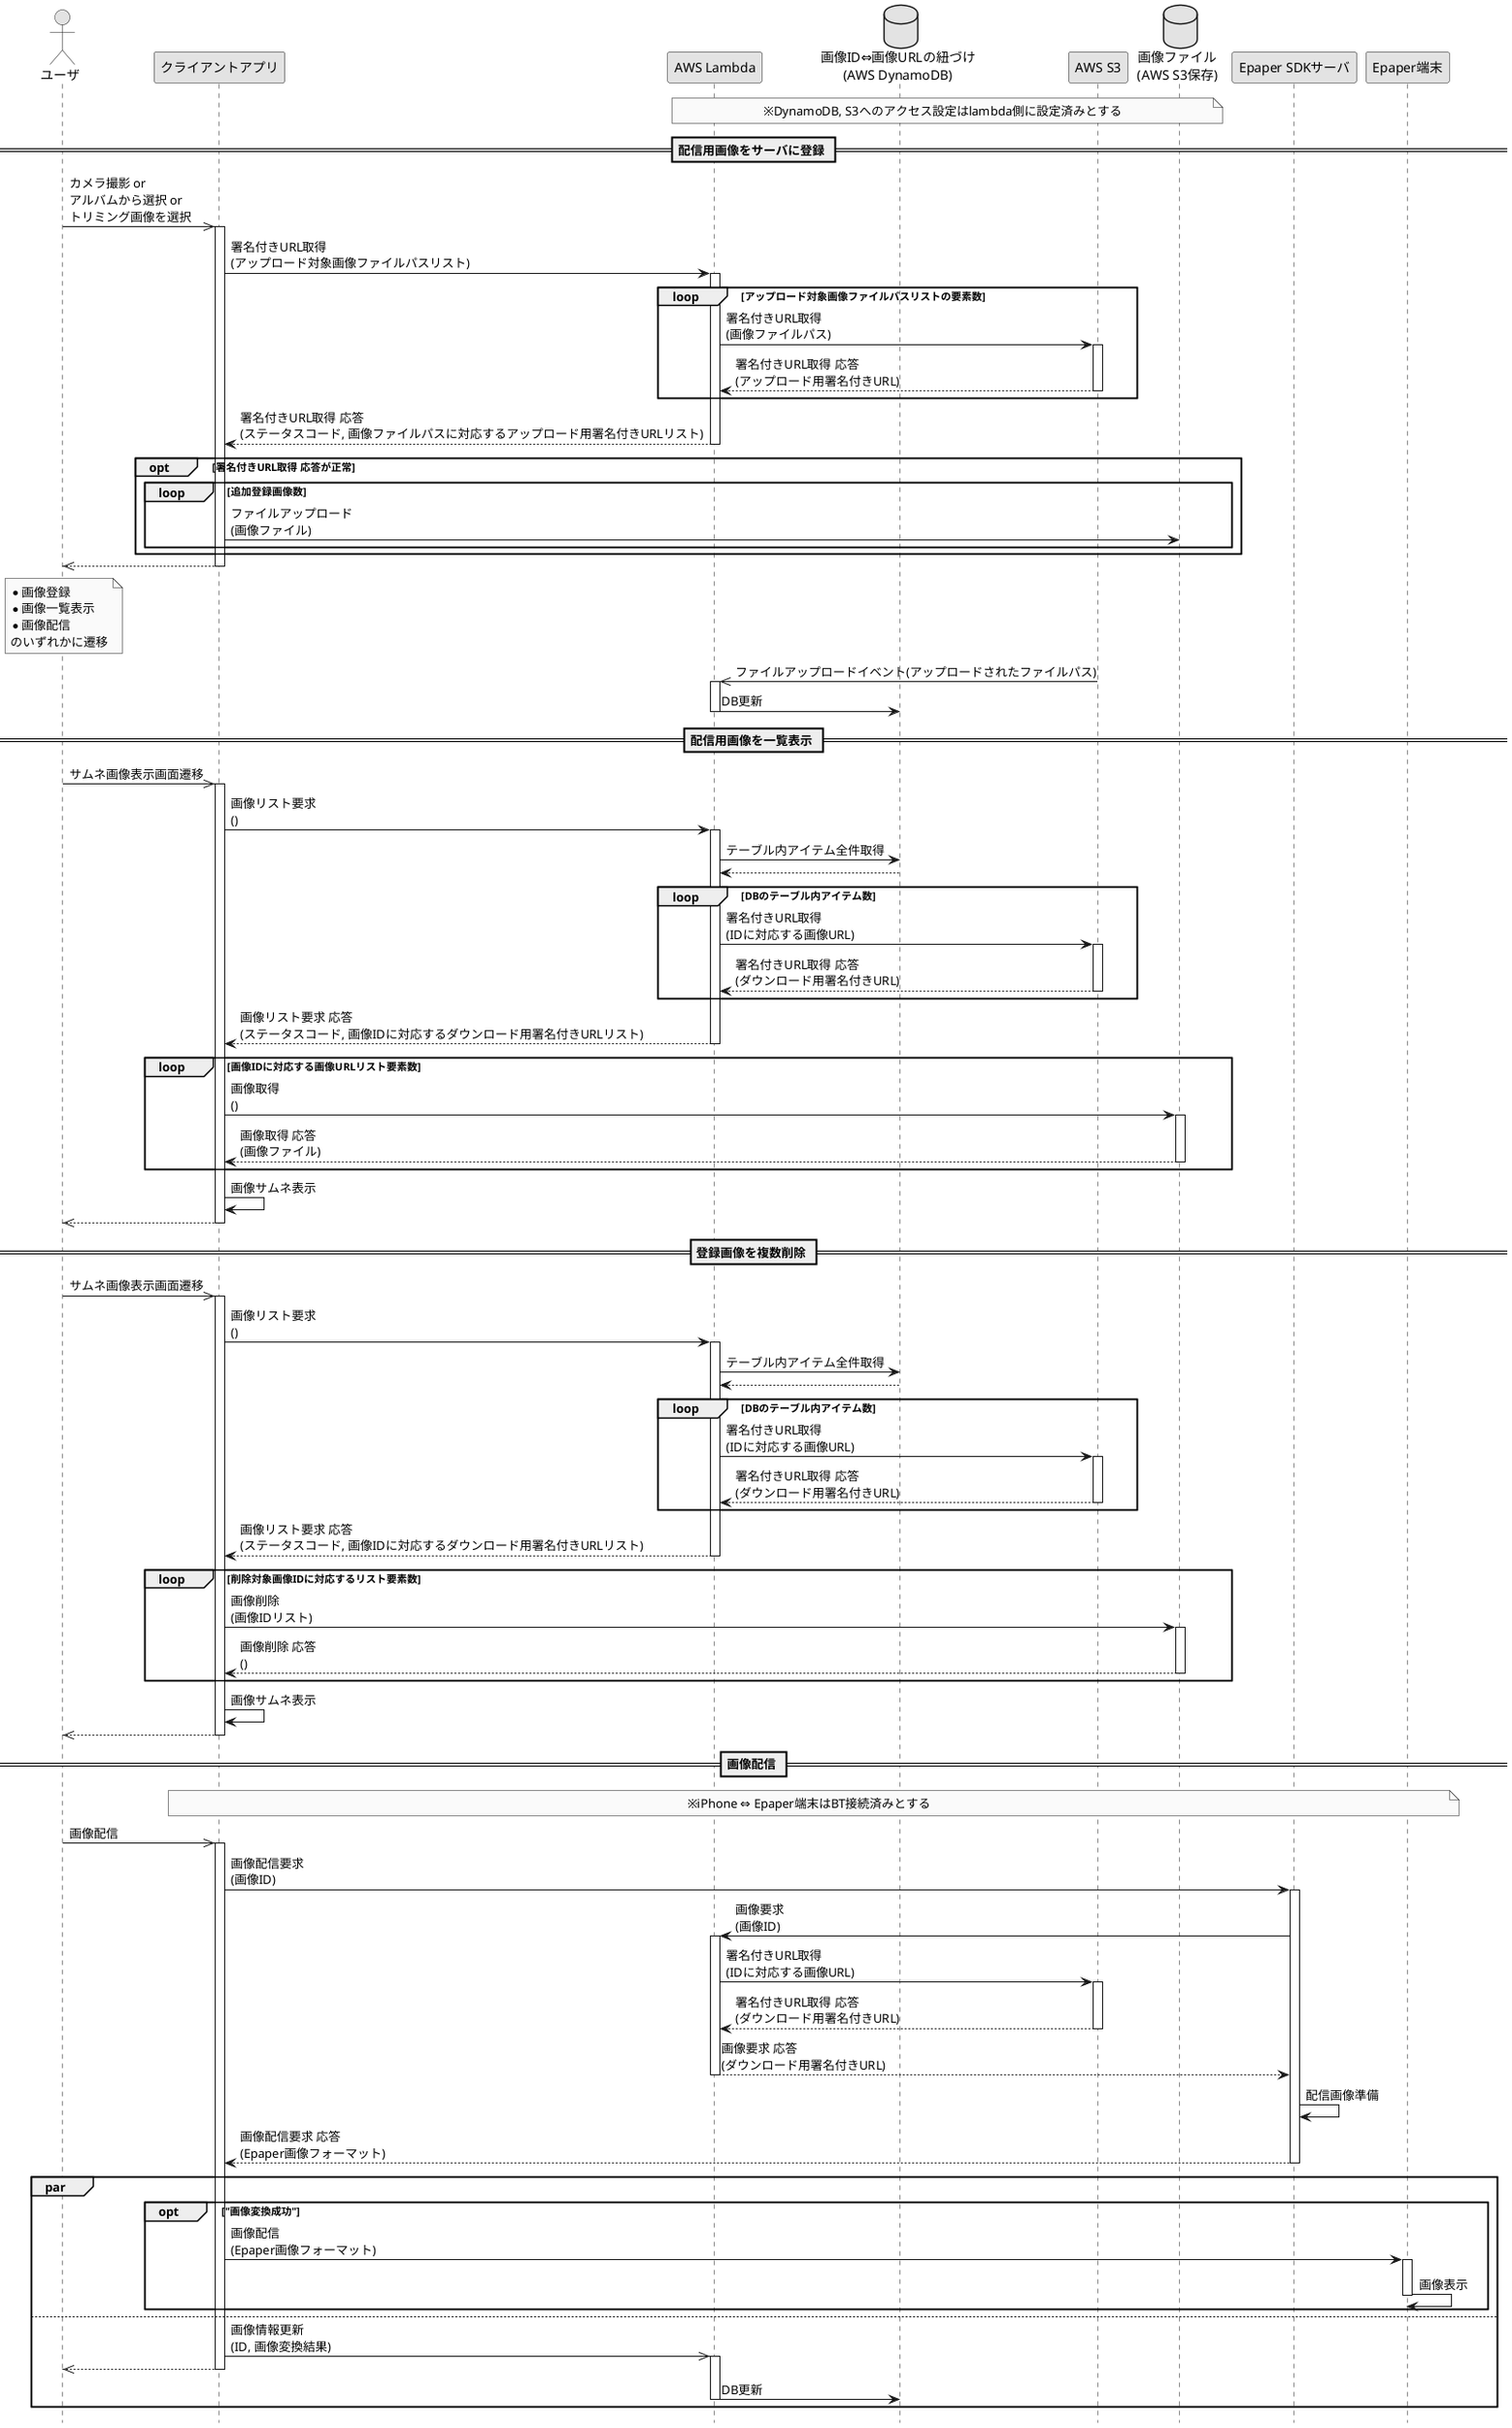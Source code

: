 @startuml ESLアプリサーバシーケンス図
skinparam Monochrome true
hide footbox

actor "ユーザ" as user
participant "クライアントアプリ" as cltapp
participant "AWS Lambda" as aws_lambda
database "画像ID⇔画像URLの紐づけ\n(AWS DynamoDB)" as hash_table
participant "AWS S3" as aws_s3
database "画像ファイル\n(AWS S3保存)" as imageDatas
participant "Epaper SDKサーバ" as sdksrv
participant "Epaper端末" as epaper

note over aws_lambda, imageDatas
    ※DynamoDB, S3へのアクセス設定はlambda側に設定済みとする
end note

== 配信用画像をサーバに登録 ==
user ->> cltapp ++ : カメラ撮影 or\nアルバムから選択 or\nトリミング画像を選択
cltapp -> aws_lambda ++ : 署名付きURL取得\n(アップロード対象画像ファイルパスリスト)

loop アップロード対象画像ファイルパスリストの要素数
    aws_lambda -> aws_s3 ++ : 署名付きURL取得\n(画像ファイルパス)
    aws_lambda <-- aws_s3 -- : 署名付きURL取得 応答\n(アップロード用署名付きURL)
end
cltapp <-- aws_lambda -- : 署名付きURL取得 応答\n(ステータスコード, 画像ファイルパスに対応するアップロード用署名付きURLリスト)

opt 署名付きURL取得 応答が正常
    loop 追加登録画像数
        cltapp -> imageDatas : ファイルアップロード\n(画像ファイル)
    end
end
user <<-- cltapp --
note over user
    * 画像登録
    * 画像一覧表示
    * 画像配信
    のいずれかに遷移
end note

aws_s3 ->> aws_lambda ++ : ファイルアップロードイベント(アップロードされたファイルパス)
aws_lambda -> hash_table : DB更新
deactivate aws_lambda


== 配信用画像を一覧表示 ==
user ->> cltapp ++ : サムネ画像表示画面遷移
cltapp -> aws_lambda ++ : 画像リスト要求\n()
aws_lambda -> hash_table : テーブル内アイテム全件取得
aws_lambda <-- hash_table
loop DBのテーブル内アイテム数
    aws_lambda -> aws_s3 ++ : 署名付きURL取得\n(IDに対応する画像URL)
    aws_lambda <-- aws_s3 -- : 署名付きURL取得 応答\n(ダウンロード用署名付きURL)
end
cltapp <-- aws_lambda -- : 画像リスト要求 応答\n(ステータスコード, 画像IDに対応するダウンロード用署名付きURLリスト)
loop 画像IDに対応する画像URLリスト要素数
    cltapp -> imageDatas ++ : 画像取得\n()
    cltapp <-- imageDatas -- : 画像取得 応答\n(画像ファイル)
end
cltapp -> cltapp : 画像サムネ表示
user <<-- cltapp --

== 登録画像を複数削除 ==
user ->> cltapp ++ : サムネ画像表示画面遷移
cltapp -> aws_lambda ++ : 画像リスト要求\n()
aws_lambda -> hash_table : テーブル内アイテム全件取得
aws_lambda <-- hash_table
loop DBのテーブル内アイテム数
    aws_lambda -> aws_s3 ++ : 署名付きURL取得\n(IDに対応する画像URL)
    aws_lambda <-- aws_s3 -- : 署名付きURL取得 応答\n(ダウンロード用署名付きURL)
end
cltapp <-- aws_lambda -- : 画像リスト要求 応答\n(ステータスコード, 画像IDに対応するダウンロード用署名付きURLリスト)
loop 削除対象画像IDに対応するリスト要素数
    cltapp -> imageDatas ++ : 画像削除\n(画像IDリスト)
    cltapp <-- imageDatas -- : 画像削除 応答\n()
end
cltapp -> cltapp : 画像サムネ表示
user <<-- cltapp --

== 画像配信 ==
note over cltapp, epaper
    ※iPhone ⇔ Epaper端末はBT接続済みとする
end note
user ->> cltapp ++ : 画像配信
cltapp -> sdksrv ++ : 画像配信要求\n(画像ID)
sdksrv -> aws_lambda ++ : 画像要求\n(画像ID)
aws_lambda -> aws_s3 ++ : 署名付きURL取得\n(IDに対応する画像URL)
aws_lambda <-- aws_s3 -- : 署名付きURL取得 応答\n(ダウンロード用署名付きURL)
sdksrv <-- aws_lambda -- : 画像要求 応答\n(ダウンロード用署名付きURL)
sdksrv -> sdksrv : 配信画像準備
cltapp <-- sdksrv -- : 画像配信要求 応答\n(Epaper画像フォーマット)
par
    opt "画像変換成功"
        cltapp -> epaper ++ : 画像配信\n(Epaper画像フォーマット)
        epaper -> epaper -- : 画像表示
    end
else
    cltapp ->> aws_lambda ++ : 画像情報更新\n(ID, 画像変換結果)
    user <<-- cltapp --
    aws_lambda -> hash_table : DB更新
    deactivate aws_lambda
end

@enduml
